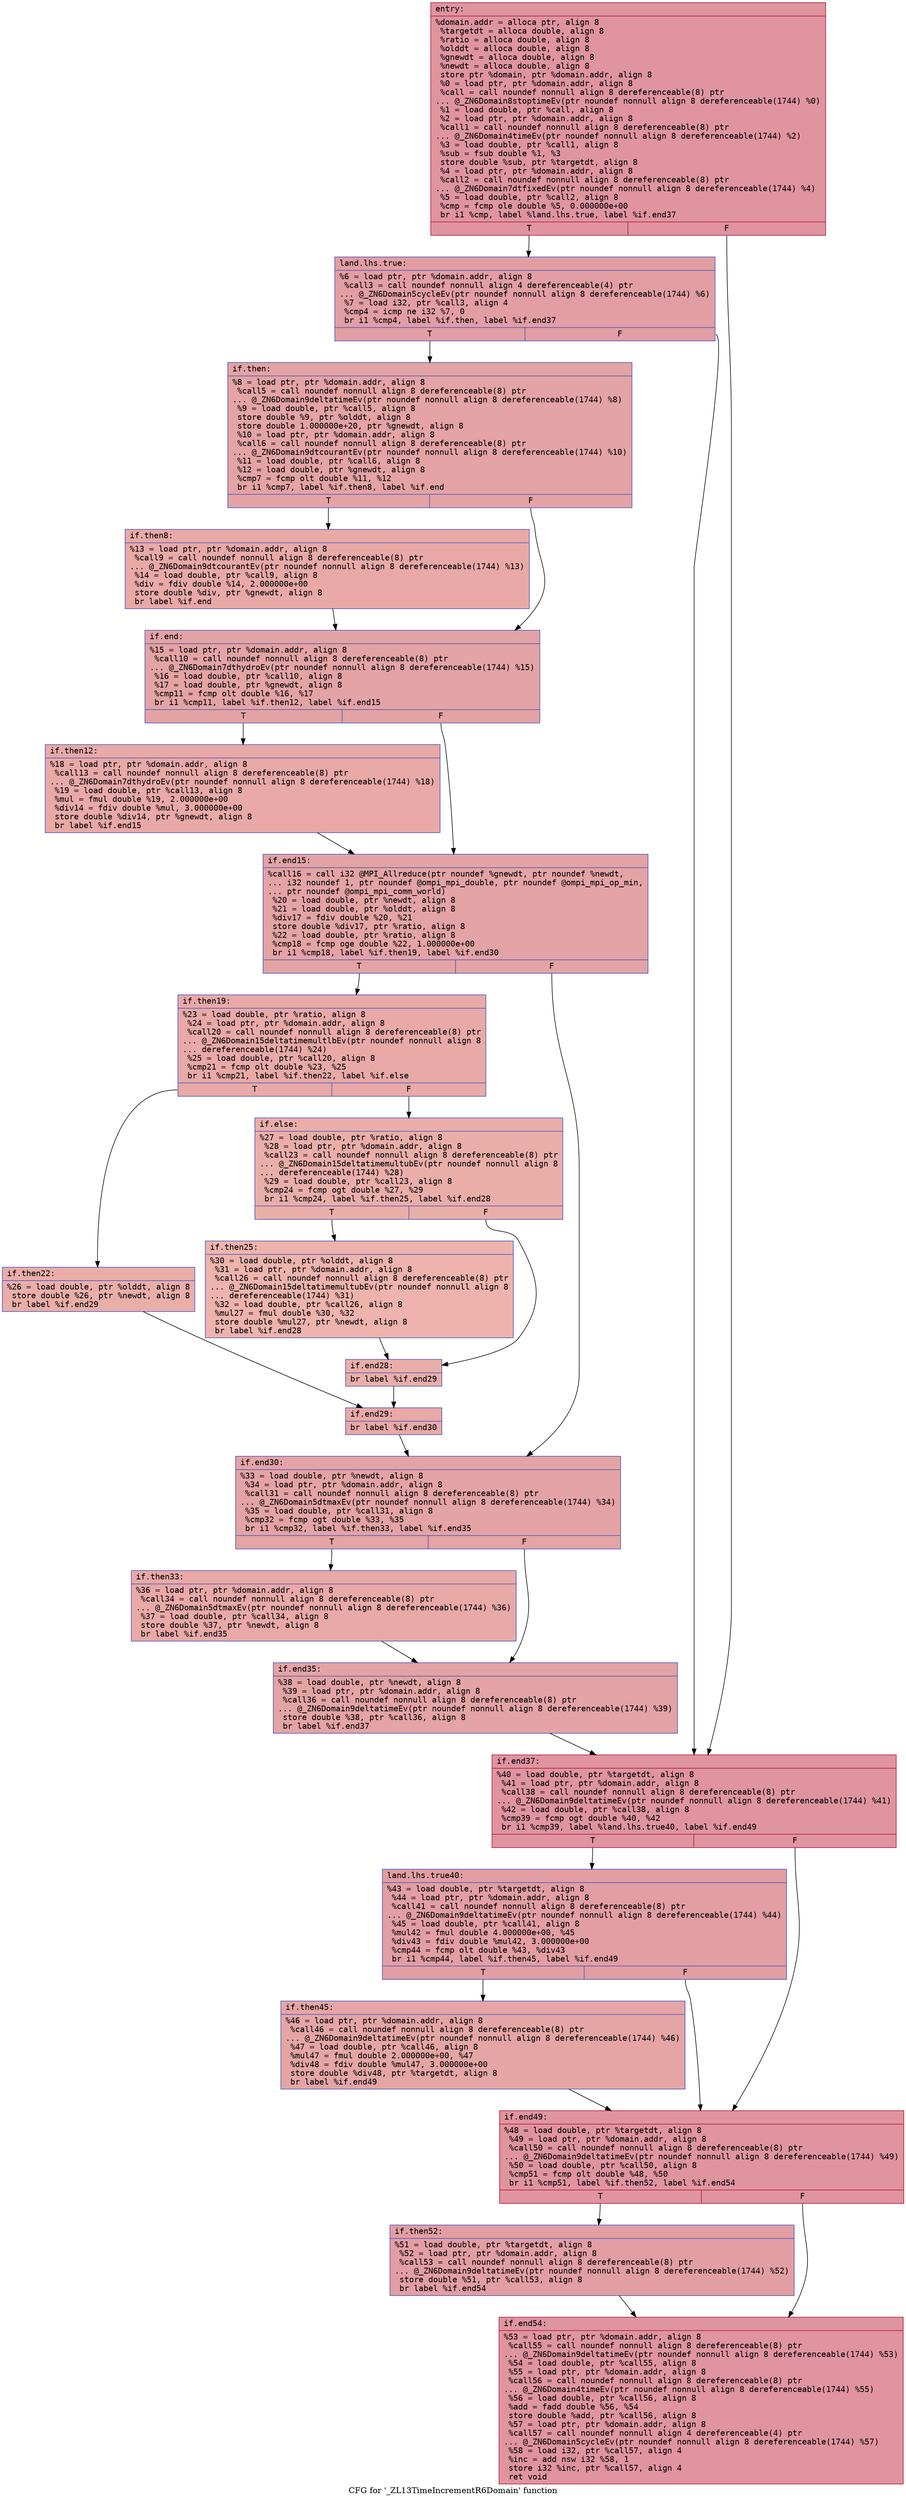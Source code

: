digraph "CFG for '_ZL13TimeIncrementR6Domain' function" {
	label="CFG for '_ZL13TimeIncrementR6Domain' function";

	Node0x561418b48430 [shape=record,color="#b70d28ff", style=filled, fillcolor="#b70d2870" fontname="Courier",label="{entry:\l|  %domain.addr = alloca ptr, align 8\l  %targetdt = alloca double, align 8\l  %ratio = alloca double, align 8\l  %olddt = alloca double, align 8\l  %gnewdt = alloca double, align 8\l  %newdt = alloca double, align 8\l  store ptr %domain, ptr %domain.addr, align 8\l  %0 = load ptr, ptr %domain.addr, align 8\l  %call = call noundef nonnull align 8 dereferenceable(8) ptr\l... @_ZN6Domain8stoptimeEv(ptr noundef nonnull align 8 dereferenceable(1744) %0)\l  %1 = load double, ptr %call, align 8\l  %2 = load ptr, ptr %domain.addr, align 8\l  %call1 = call noundef nonnull align 8 dereferenceable(8) ptr\l... @_ZN6Domain4timeEv(ptr noundef nonnull align 8 dereferenceable(1744) %2)\l  %3 = load double, ptr %call1, align 8\l  %sub = fsub double %1, %3\l  store double %sub, ptr %targetdt, align 8\l  %4 = load ptr, ptr %domain.addr, align 8\l  %call2 = call noundef nonnull align 8 dereferenceable(8) ptr\l... @_ZN6Domain7dtfixedEv(ptr noundef nonnull align 8 dereferenceable(1744) %4)\l  %5 = load double, ptr %call2, align 8\l  %cmp = fcmp ole double %5, 0.000000e+00\l  br i1 %cmp, label %land.lhs.true, label %if.end37\l|{<s0>T|<s1>F}}"];
	Node0x561418b48430:s0 -> Node0x561418b48f80[tooltip="entry -> land.lhs.true\nProbability 50.00%" ];
	Node0x561418b48430:s1 -> Node0x561418b48fd0[tooltip="entry -> if.end37\nProbability 50.00%" ];
	Node0x561418b48f80 [shape=record,color="#3d50c3ff", style=filled, fillcolor="#be242e70" fontname="Courier",label="{land.lhs.true:\l|  %6 = load ptr, ptr %domain.addr, align 8\l  %call3 = call noundef nonnull align 4 dereferenceable(4) ptr\l... @_ZN6Domain5cycleEv(ptr noundef nonnull align 8 dereferenceable(1744) %6)\l  %7 = load i32, ptr %call3, align 4\l  %cmp4 = icmp ne i32 %7, 0\l  br i1 %cmp4, label %if.then, label %if.end37\l|{<s0>T|<s1>F}}"];
	Node0x561418b48f80:s0 -> Node0x561418b493f0[tooltip="land.lhs.true -> if.then\nProbability 62.50%" ];
	Node0x561418b48f80:s1 -> Node0x561418b48fd0[tooltip="land.lhs.true -> if.end37\nProbability 37.50%" ];
	Node0x561418b493f0 [shape=record,color="#3d50c3ff", style=filled, fillcolor="#c32e3170" fontname="Courier",label="{if.then:\l|  %8 = load ptr, ptr %domain.addr, align 8\l  %call5 = call noundef nonnull align 8 dereferenceable(8) ptr\l... @_ZN6Domain9deltatimeEv(ptr noundef nonnull align 8 dereferenceable(1744) %8)\l  %9 = load double, ptr %call5, align 8\l  store double %9, ptr %olddt, align 8\l  store double 1.000000e+20, ptr %gnewdt, align 8\l  %10 = load ptr, ptr %domain.addr, align 8\l  %call6 = call noundef nonnull align 8 dereferenceable(8) ptr\l... @_ZN6Domain9dtcourantEv(ptr noundef nonnull align 8 dereferenceable(1744) %10)\l  %11 = load double, ptr %call6, align 8\l  %12 = load double, ptr %gnewdt, align 8\l  %cmp7 = fcmp olt double %11, %12\l  br i1 %cmp7, label %if.then8, label %if.end\l|{<s0>T|<s1>F}}"];
	Node0x561418b493f0:s0 -> Node0x561418b49c80[tooltip="if.then -> if.then8\nProbability 50.00%" ];
	Node0x561418b493f0:s1 -> Node0x561418b49cd0[tooltip="if.then -> if.end\nProbability 50.00%" ];
	Node0x561418b49c80 [shape=record,color="#3d50c3ff", style=filled, fillcolor="#ca3b3770" fontname="Courier",label="{if.then8:\l|  %13 = load ptr, ptr %domain.addr, align 8\l  %call9 = call noundef nonnull align 8 dereferenceable(8) ptr\l... @_ZN6Domain9dtcourantEv(ptr noundef nonnull align 8 dereferenceable(1744) %13)\l  %14 = load double, ptr %call9, align 8\l  %div = fdiv double %14, 2.000000e+00\l  store double %div, ptr %gnewdt, align 8\l  br label %if.end\l}"];
	Node0x561418b49c80 -> Node0x561418b49cd0[tooltip="if.then8 -> if.end\nProbability 100.00%" ];
	Node0x561418b49cd0 [shape=record,color="#3d50c3ff", style=filled, fillcolor="#c32e3170" fontname="Courier",label="{if.end:\l|  %15 = load ptr, ptr %domain.addr, align 8\l  %call10 = call noundef nonnull align 8 dereferenceable(8) ptr\l... @_ZN6Domain7dthydroEv(ptr noundef nonnull align 8 dereferenceable(1744) %15)\l  %16 = load double, ptr %call10, align 8\l  %17 = load double, ptr %gnewdt, align 8\l  %cmp11 = fcmp olt double %16, %17\l  br i1 %cmp11, label %if.then12, label %if.end15\l|{<s0>T|<s1>F}}"];
	Node0x561418b49cd0:s0 -> Node0x561418b4a930[tooltip="if.end -> if.then12\nProbability 50.00%" ];
	Node0x561418b49cd0:s1 -> Node0x561418b4a980[tooltip="if.end -> if.end15\nProbability 50.00%" ];
	Node0x561418b4a930 [shape=record,color="#3d50c3ff", style=filled, fillcolor="#ca3b3770" fontname="Courier",label="{if.then12:\l|  %18 = load ptr, ptr %domain.addr, align 8\l  %call13 = call noundef nonnull align 8 dereferenceable(8) ptr\l... @_ZN6Domain7dthydroEv(ptr noundef nonnull align 8 dereferenceable(1744) %18)\l  %19 = load double, ptr %call13, align 8\l  %mul = fmul double %19, 2.000000e+00\l  %div14 = fdiv double %mul, 3.000000e+00\l  store double %div14, ptr %gnewdt, align 8\l  br label %if.end15\l}"];
	Node0x561418b4a930 -> Node0x561418b4a980[tooltip="if.then12 -> if.end15\nProbability 100.00%" ];
	Node0x561418b4a980 [shape=record,color="#3d50c3ff", style=filled, fillcolor="#c32e3170" fontname="Courier",label="{if.end15:\l|  %call16 = call i32 @MPI_Allreduce(ptr noundef %gnewdt, ptr noundef %newdt,\l... i32 noundef 1, ptr noundef @ompi_mpi_double, ptr noundef @ompi_mpi_op_min,\l... ptr noundef @ompi_mpi_comm_world)\l  %20 = load double, ptr %newdt, align 8\l  %21 = load double, ptr %olddt, align 8\l  %div17 = fdiv double %20, %21\l  store double %div17, ptr %ratio, align 8\l  %22 = load double, ptr %ratio, align 8\l  %cmp18 = fcmp oge double %22, 1.000000e+00\l  br i1 %cmp18, label %if.then19, label %if.end30\l|{<s0>T|<s1>F}}"];
	Node0x561418b4a980:s0 -> Node0x561418b4b550[tooltip="if.end15 -> if.then19\nProbability 50.00%" ];
	Node0x561418b4a980:s1 -> Node0x561418b4b5a0[tooltip="if.end15 -> if.end30\nProbability 50.00%" ];
	Node0x561418b4b550 [shape=record,color="#3d50c3ff", style=filled, fillcolor="#ca3b3770" fontname="Courier",label="{if.then19:\l|  %23 = load double, ptr %ratio, align 8\l  %24 = load ptr, ptr %domain.addr, align 8\l  %call20 = call noundef nonnull align 8 dereferenceable(8) ptr\l... @_ZN6Domain15deltatimemultlbEv(ptr noundef nonnull align 8\l... dereferenceable(1744) %24)\l  %25 = load double, ptr %call20, align 8\l  %cmp21 = fcmp olt double %23, %25\l  br i1 %cmp21, label %if.then22, label %if.else\l|{<s0>T|<s1>F}}"];
	Node0x561418b4b550:s0 -> Node0x561418b4bac0[tooltip="if.then19 -> if.then22\nProbability 50.00%" ];
	Node0x561418b4b550:s1 -> Node0x561418b4bb10[tooltip="if.then19 -> if.else\nProbability 50.00%" ];
	Node0x561418b4bac0 [shape=record,color="#3d50c3ff", style=filled, fillcolor="#d0473d70" fontname="Courier",label="{if.then22:\l|  %26 = load double, ptr %olddt, align 8\l  store double %26, ptr %newdt, align 8\l  br label %if.end29\l}"];
	Node0x561418b4bac0 -> Node0x561418b4bd50[tooltip="if.then22 -> if.end29\nProbability 100.00%" ];
	Node0x561418b4bb10 [shape=record,color="#3d50c3ff", style=filled, fillcolor="#d0473d70" fontname="Courier",label="{if.else:\l|  %27 = load double, ptr %ratio, align 8\l  %28 = load ptr, ptr %domain.addr, align 8\l  %call23 = call noundef nonnull align 8 dereferenceable(8) ptr\l... @_ZN6Domain15deltatimemultubEv(ptr noundef nonnull align 8\l... dereferenceable(1744) %28)\l  %29 = load double, ptr %call23, align 8\l  %cmp24 = fcmp ogt double %27, %29\l  br i1 %cmp24, label %if.then25, label %if.end28\l|{<s0>T|<s1>F}}"];
	Node0x561418b4bb10:s0 -> Node0x561418b4c260[tooltip="if.else -> if.then25\nProbability 50.00%" ];
	Node0x561418b4bb10:s1 -> Node0x561418b4c2b0[tooltip="if.else -> if.end28\nProbability 50.00%" ];
	Node0x561418b4c260 [shape=record,color="#3d50c3ff", style=filled, fillcolor="#d6524470" fontname="Courier",label="{if.then25:\l|  %30 = load double, ptr %olddt, align 8\l  %31 = load ptr, ptr %domain.addr, align 8\l  %call26 = call noundef nonnull align 8 dereferenceable(8) ptr\l... @_ZN6Domain15deltatimemultubEv(ptr noundef nonnull align 8\l... dereferenceable(1744) %31)\l  %32 = load double, ptr %call26, align 8\l  %mul27 = fmul double %30, %32\l  store double %mul27, ptr %newdt, align 8\l  br label %if.end28\l}"];
	Node0x561418b4c260 -> Node0x561418b4c2b0[tooltip="if.then25 -> if.end28\nProbability 100.00%" ];
	Node0x561418b4c2b0 [shape=record,color="#3d50c3ff", style=filled, fillcolor="#d0473d70" fontname="Courier",label="{if.end28:\l|  br label %if.end29\l}"];
	Node0x561418b4c2b0 -> Node0x561418b4bd50[tooltip="if.end28 -> if.end29\nProbability 100.00%" ];
	Node0x561418b4bd50 [shape=record,color="#3d50c3ff", style=filled, fillcolor="#ca3b3770" fontname="Courier",label="{if.end29:\l|  br label %if.end30\l}"];
	Node0x561418b4bd50 -> Node0x561418b4b5a0[tooltip="if.end29 -> if.end30\nProbability 100.00%" ];
	Node0x561418b4b5a0 [shape=record,color="#3d50c3ff", style=filled, fillcolor="#c32e3170" fontname="Courier",label="{if.end30:\l|  %33 = load double, ptr %newdt, align 8\l  %34 = load ptr, ptr %domain.addr, align 8\l  %call31 = call noundef nonnull align 8 dereferenceable(8) ptr\l... @_ZN6Domain5dtmaxEv(ptr noundef nonnull align 8 dereferenceable(1744) %34)\l  %35 = load double, ptr %call31, align 8\l  %cmp32 = fcmp ogt double %33, %35\l  br i1 %cmp32, label %if.then33, label %if.end35\l|{<s0>T|<s1>F}}"];
	Node0x561418b4b5a0:s0 -> Node0x561418b4a250[tooltip="if.end30 -> if.then33\nProbability 50.00%" ];
	Node0x561418b4b5a0:s1 -> Node0x561418b4a2a0[tooltip="if.end30 -> if.end35\nProbability 50.00%" ];
	Node0x561418b4a250 [shape=record,color="#3d50c3ff", style=filled, fillcolor="#ca3b3770" fontname="Courier",label="{if.then33:\l|  %36 = load ptr, ptr %domain.addr, align 8\l  %call34 = call noundef nonnull align 8 dereferenceable(8) ptr\l... @_ZN6Domain5dtmaxEv(ptr noundef nonnull align 8 dereferenceable(1744) %36)\l  %37 = load double, ptr %call34, align 8\l  store double %37, ptr %newdt, align 8\l  br label %if.end35\l}"];
	Node0x561418b4a250 -> Node0x561418b4a2a0[tooltip="if.then33 -> if.end35\nProbability 100.00%" ];
	Node0x561418b4a2a0 [shape=record,color="#3d50c3ff", style=filled, fillcolor="#c32e3170" fontname="Courier",label="{if.end35:\l|  %38 = load double, ptr %newdt, align 8\l  %39 = load ptr, ptr %domain.addr, align 8\l  %call36 = call noundef nonnull align 8 dereferenceable(8) ptr\l... @_ZN6Domain9deltatimeEv(ptr noundef nonnull align 8 dereferenceable(1744) %39)\l  store double %38, ptr %call36, align 8\l  br label %if.end37\l}"];
	Node0x561418b4a2a0 -> Node0x561418b48fd0[tooltip="if.end35 -> if.end37\nProbability 100.00%" ];
	Node0x561418b48fd0 [shape=record,color="#b70d28ff", style=filled, fillcolor="#b70d2870" fontname="Courier",label="{if.end37:\l|  %40 = load double, ptr %targetdt, align 8\l  %41 = load ptr, ptr %domain.addr, align 8\l  %call38 = call noundef nonnull align 8 dereferenceable(8) ptr\l... @_ZN6Domain9deltatimeEv(ptr noundef nonnull align 8 dereferenceable(1744) %41)\l  %42 = load double, ptr %call38, align 8\l  %cmp39 = fcmp ogt double %40, %42\l  br i1 %cmp39, label %land.lhs.true40, label %if.end49\l|{<s0>T|<s1>F}}"];
	Node0x561418b48fd0:s0 -> Node0x561418b4d9d0[tooltip="if.end37 -> land.lhs.true40\nProbability 50.00%" ];
	Node0x561418b48fd0:s1 -> Node0x561418b4da20[tooltip="if.end37 -> if.end49\nProbability 50.00%" ];
	Node0x561418b4d9d0 [shape=record,color="#3d50c3ff", style=filled, fillcolor="#be242e70" fontname="Courier",label="{land.lhs.true40:\l|  %43 = load double, ptr %targetdt, align 8\l  %44 = load ptr, ptr %domain.addr, align 8\l  %call41 = call noundef nonnull align 8 dereferenceable(8) ptr\l... @_ZN6Domain9deltatimeEv(ptr noundef nonnull align 8 dereferenceable(1744) %44)\l  %45 = load double, ptr %call41, align 8\l  %mul42 = fmul double 4.000000e+00, %45\l  %div43 = fdiv double %mul42, 3.000000e+00\l  %cmp44 = fcmp olt double %43, %div43\l  br i1 %cmp44, label %if.then45, label %if.end49\l|{<s0>T|<s1>F}}"];
	Node0x561418b4d9d0:s0 -> Node0x561418b4e020[tooltip="land.lhs.true40 -> if.then45\nProbability 50.00%" ];
	Node0x561418b4d9d0:s1 -> Node0x561418b4da20[tooltip="land.lhs.true40 -> if.end49\nProbability 50.00%" ];
	Node0x561418b4e020 [shape=record,color="#3d50c3ff", style=filled, fillcolor="#c5333470" fontname="Courier",label="{if.then45:\l|  %46 = load ptr, ptr %domain.addr, align 8\l  %call46 = call noundef nonnull align 8 dereferenceable(8) ptr\l... @_ZN6Domain9deltatimeEv(ptr noundef nonnull align 8 dereferenceable(1744) %46)\l  %47 = load double, ptr %call46, align 8\l  %mul47 = fmul double 2.000000e+00, %47\l  %div48 = fdiv double %mul47, 3.000000e+00\l  store double %div48, ptr %targetdt, align 8\l  br label %if.end49\l}"];
	Node0x561418b4e020 -> Node0x561418b4da20[tooltip="if.then45 -> if.end49\nProbability 100.00%" ];
	Node0x561418b4da20 [shape=record,color="#b70d28ff", style=filled, fillcolor="#b70d2870" fontname="Courier",label="{if.end49:\l|  %48 = load double, ptr %targetdt, align 8\l  %49 = load ptr, ptr %domain.addr, align 8\l  %call50 = call noundef nonnull align 8 dereferenceable(8) ptr\l... @_ZN6Domain9deltatimeEv(ptr noundef nonnull align 8 dereferenceable(1744) %49)\l  %50 = load double, ptr %call50, align 8\l  %cmp51 = fcmp olt double %48, %50\l  br i1 %cmp51, label %if.then52, label %if.end54\l|{<s0>T|<s1>F}}"];
	Node0x561418b4da20:s0 -> Node0x561418b4f120[tooltip="if.end49 -> if.then52\nProbability 50.00%" ];
	Node0x561418b4da20:s1 -> Node0x561418b4f170[tooltip="if.end49 -> if.end54\nProbability 50.00%" ];
	Node0x561418b4f120 [shape=record,color="#3d50c3ff", style=filled, fillcolor="#be242e70" fontname="Courier",label="{if.then52:\l|  %51 = load double, ptr %targetdt, align 8\l  %52 = load ptr, ptr %domain.addr, align 8\l  %call53 = call noundef nonnull align 8 dereferenceable(8) ptr\l... @_ZN6Domain9deltatimeEv(ptr noundef nonnull align 8 dereferenceable(1744) %52)\l  store double %51, ptr %call53, align 8\l  br label %if.end54\l}"];
	Node0x561418b4f120 -> Node0x561418b4f170[tooltip="if.then52 -> if.end54\nProbability 100.00%" ];
	Node0x561418b4f170 [shape=record,color="#b70d28ff", style=filled, fillcolor="#b70d2870" fontname="Courier",label="{if.end54:\l|  %53 = load ptr, ptr %domain.addr, align 8\l  %call55 = call noundef nonnull align 8 dereferenceable(8) ptr\l... @_ZN6Domain9deltatimeEv(ptr noundef nonnull align 8 dereferenceable(1744) %53)\l  %54 = load double, ptr %call55, align 8\l  %55 = load ptr, ptr %domain.addr, align 8\l  %call56 = call noundef nonnull align 8 dereferenceable(8) ptr\l... @_ZN6Domain4timeEv(ptr noundef nonnull align 8 dereferenceable(1744) %55)\l  %56 = load double, ptr %call56, align 8\l  %add = fadd double %56, %54\l  store double %add, ptr %call56, align 8\l  %57 = load ptr, ptr %domain.addr, align 8\l  %call57 = call noundef nonnull align 4 dereferenceable(4) ptr\l... @_ZN6Domain5cycleEv(ptr noundef nonnull align 8 dereferenceable(1744) %57)\l  %58 = load i32, ptr %call57, align 4\l  %inc = add nsw i32 %58, 1\l  store i32 %inc, ptr %call57, align 4\l  ret void\l}"];
}
